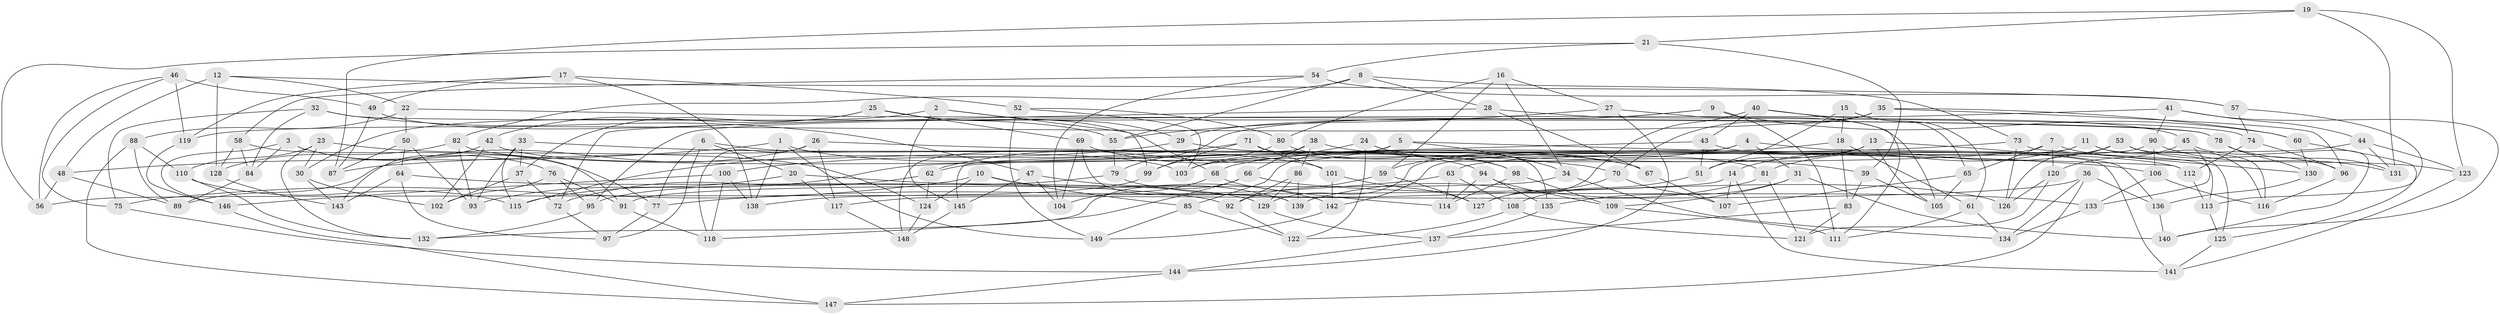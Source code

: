 // Generated by graph-tools (version 1.1) at 2025/56/03/09/25 04:56:34]
// undirected, 149 vertices, 298 edges
graph export_dot {
graph [start="1"]
  node [color=gray90,style=filled];
  1;
  2;
  3;
  4;
  5;
  6;
  7;
  8;
  9;
  10;
  11;
  12;
  13;
  14;
  15;
  16;
  17;
  18;
  19;
  20;
  21;
  22;
  23;
  24;
  25;
  26;
  27;
  28;
  29;
  30;
  31;
  32;
  33;
  34;
  35;
  36;
  37;
  38;
  39;
  40;
  41;
  42;
  43;
  44;
  45;
  46;
  47;
  48;
  49;
  50;
  51;
  52;
  53;
  54;
  55;
  56;
  57;
  58;
  59;
  60;
  61;
  62;
  63;
  64;
  65;
  66;
  67;
  68;
  69;
  70;
  71;
  72;
  73;
  74;
  75;
  76;
  77;
  78;
  79;
  80;
  81;
  82;
  83;
  84;
  85;
  86;
  87;
  88;
  89;
  90;
  91;
  92;
  93;
  94;
  95;
  96;
  97;
  98;
  99;
  100;
  101;
  102;
  103;
  104;
  105;
  106;
  107;
  108;
  109;
  110;
  111;
  112;
  113;
  114;
  115;
  116;
  117;
  118;
  119;
  120;
  121;
  122;
  123;
  124;
  125;
  126;
  127;
  128;
  129;
  130;
  131;
  132;
  133;
  134;
  135;
  136;
  137;
  138;
  139;
  140;
  141;
  142;
  143;
  144;
  145;
  146;
  147;
  148;
  149;
  1 -- 138;
  1 -- 67;
  1 -- 48;
  1 -- 149;
  2 -- 145;
  2 -- 30;
  2 -- 99;
  2 -- 29;
  3 -- 146;
  3 -- 76;
  3 -- 77;
  3 -- 84;
  4 -- 59;
  4 -- 113;
  4 -- 145;
  4 -- 31;
  5 -- 85;
  5 -- 112;
  5 -- 34;
  5 -- 62;
  6 -- 97;
  6 -- 77;
  6 -- 101;
  6 -- 20;
  7 -- 120;
  7 -- 123;
  7 -- 65;
  7 -- 62;
  8 -- 73;
  8 -- 28;
  8 -- 82;
  8 -- 55;
  9 -- 29;
  9 -- 79;
  9 -- 111;
  9 -- 60;
  10 -- 142;
  10 -- 85;
  10 -- 124;
  10 -- 75;
  11 -- 125;
  11 -- 116;
  11 -- 14;
  11 -- 129;
  12 -- 22;
  12 -- 48;
  12 -- 128;
  12 -- 57;
  13 -- 136;
  13 -- 105;
  13 -- 103;
  13 -- 51;
  14 -- 107;
  14 -- 56;
  14 -- 141;
  15 -- 51;
  15 -- 18;
  15 -- 61;
  15 -- 65;
  16 -- 59;
  16 -- 80;
  16 -- 34;
  16 -- 27;
  17 -- 138;
  17 -- 52;
  17 -- 119;
  17 -- 49;
  18 -- 68;
  18 -- 83;
  18 -- 61;
  19 -- 87;
  19 -- 21;
  19 -- 123;
  19 -- 131;
  20 -- 129;
  20 -- 117;
  20 -- 93;
  21 -- 54;
  21 -- 39;
  21 -- 56;
  22 -- 88;
  22 -- 50;
  22 -- 78;
  23 -- 124;
  23 -- 132;
  23 -- 110;
  23 -- 30;
  24 -- 122;
  24 -- 135;
  24 -- 103;
  24 -- 98;
  25 -- 37;
  25 -- 42;
  25 -- 69;
  25 -- 68;
  26 -- 106;
  26 -- 89;
  26 -- 118;
  26 -- 117;
  27 -- 144;
  27 -- 105;
  27 -- 55;
  28 -- 72;
  28 -- 67;
  28 -- 74;
  29 -- 115;
  29 -- 67;
  30 -- 143;
  30 -- 102;
  31 -- 109;
  31 -- 135;
  31 -- 140;
  32 -- 47;
  32 -- 75;
  32 -- 84;
  32 -- 78;
  33 -- 93;
  33 -- 70;
  33 -- 37;
  33 -- 115;
  34 -- 91;
  34 -- 134;
  35 -- 119;
  35 -- 96;
  35 -- 70;
  35 -- 60;
  36 -- 136;
  36 -- 147;
  36 -- 117;
  36 -- 134;
  37 -- 72;
  37 -- 102;
  38 -- 86;
  38 -- 66;
  38 -- 148;
  38 -- 39;
  39 -- 83;
  39 -- 105;
  40 -- 127;
  40 -- 43;
  40 -- 45;
  40 -- 111;
  41 -- 90;
  41 -- 140;
  41 -- 95;
  41 -- 44;
  42 -- 103;
  42 -- 143;
  42 -- 102;
  43 -- 51;
  43 -- 115;
  43 -- 141;
  44 -- 123;
  44 -- 63;
  44 -- 131;
  45 -- 133;
  45 -- 120;
  45 -- 140;
  46 -- 75;
  46 -- 56;
  46 -- 119;
  46 -- 49;
  47 -- 139;
  47 -- 145;
  47 -- 104;
  48 -- 56;
  48 -- 89;
  49 -- 87;
  49 -- 55;
  50 -- 64;
  50 -- 87;
  50 -- 93;
  51 -- 108;
  52 -- 103;
  52 -- 149;
  52 -- 80;
  53 -- 126;
  53 -- 96;
  53 -- 116;
  53 -- 81;
  54 -- 57;
  54 -- 58;
  54 -- 104;
  55 -- 79;
  57 -- 113;
  57 -- 74;
  58 -- 128;
  58 -- 91;
  58 -- 84;
  59 -- 127;
  59 -- 92;
  60 -- 125;
  60 -- 130;
  61 -- 134;
  61 -- 111;
  62 -- 72;
  62 -- 124;
  63 -- 114;
  63 -- 77;
  63 -- 108;
  64 -- 92;
  64 -- 97;
  64 -- 143;
  65 -- 105;
  65 -- 107;
  66 -- 133;
  66 -- 118;
  66 -- 132;
  67 -- 107;
  68 -- 104;
  68 -- 114;
  69 -- 94;
  69 -- 139;
  69 -- 104;
  70 -- 127;
  70 -- 107;
  71 -- 81;
  71 -- 101;
  71 -- 100;
  71 -- 99;
  72 -- 97;
  73 -- 87;
  73 -- 130;
  73 -- 126;
  74 -- 96;
  74 -- 112;
  75 -- 144;
  76 -- 102;
  76 -- 91;
  76 -- 95;
  77 -- 97;
  78 -- 131;
  78 -- 130;
  79 -- 95;
  79 -- 126;
  80 -- 99;
  80 -- 98;
  81 -- 121;
  81 -- 139;
  82 -- 93;
  82 -- 128;
  82 -- 112;
  83 -- 121;
  83 -- 137;
  84 -- 89;
  85 -- 122;
  85 -- 149;
  86 -- 139;
  86 -- 129;
  86 -- 92;
  88 -- 110;
  88 -- 147;
  88 -- 89;
  90 -- 106;
  90 -- 131;
  90 -- 142;
  91 -- 118;
  92 -- 122;
  94 -- 135;
  94 -- 114;
  94 -- 109;
  95 -- 132;
  96 -- 116;
  98 -- 114;
  98 -- 109;
  99 -- 138;
  100 -- 146;
  100 -- 138;
  100 -- 118;
  101 -- 142;
  101 -- 127;
  106 -- 116;
  106 -- 133;
  108 -- 121;
  108 -- 122;
  109 -- 111;
  110 -- 115;
  110 -- 132;
  112 -- 113;
  113 -- 125;
  117 -- 148;
  119 -- 146;
  120 -- 121;
  120 -- 126;
  123 -- 141;
  124 -- 148;
  125 -- 141;
  128 -- 143;
  129 -- 137;
  130 -- 136;
  133 -- 134;
  135 -- 137;
  136 -- 140;
  137 -- 144;
  142 -- 149;
  144 -- 147;
  145 -- 148;
  146 -- 147;
}
